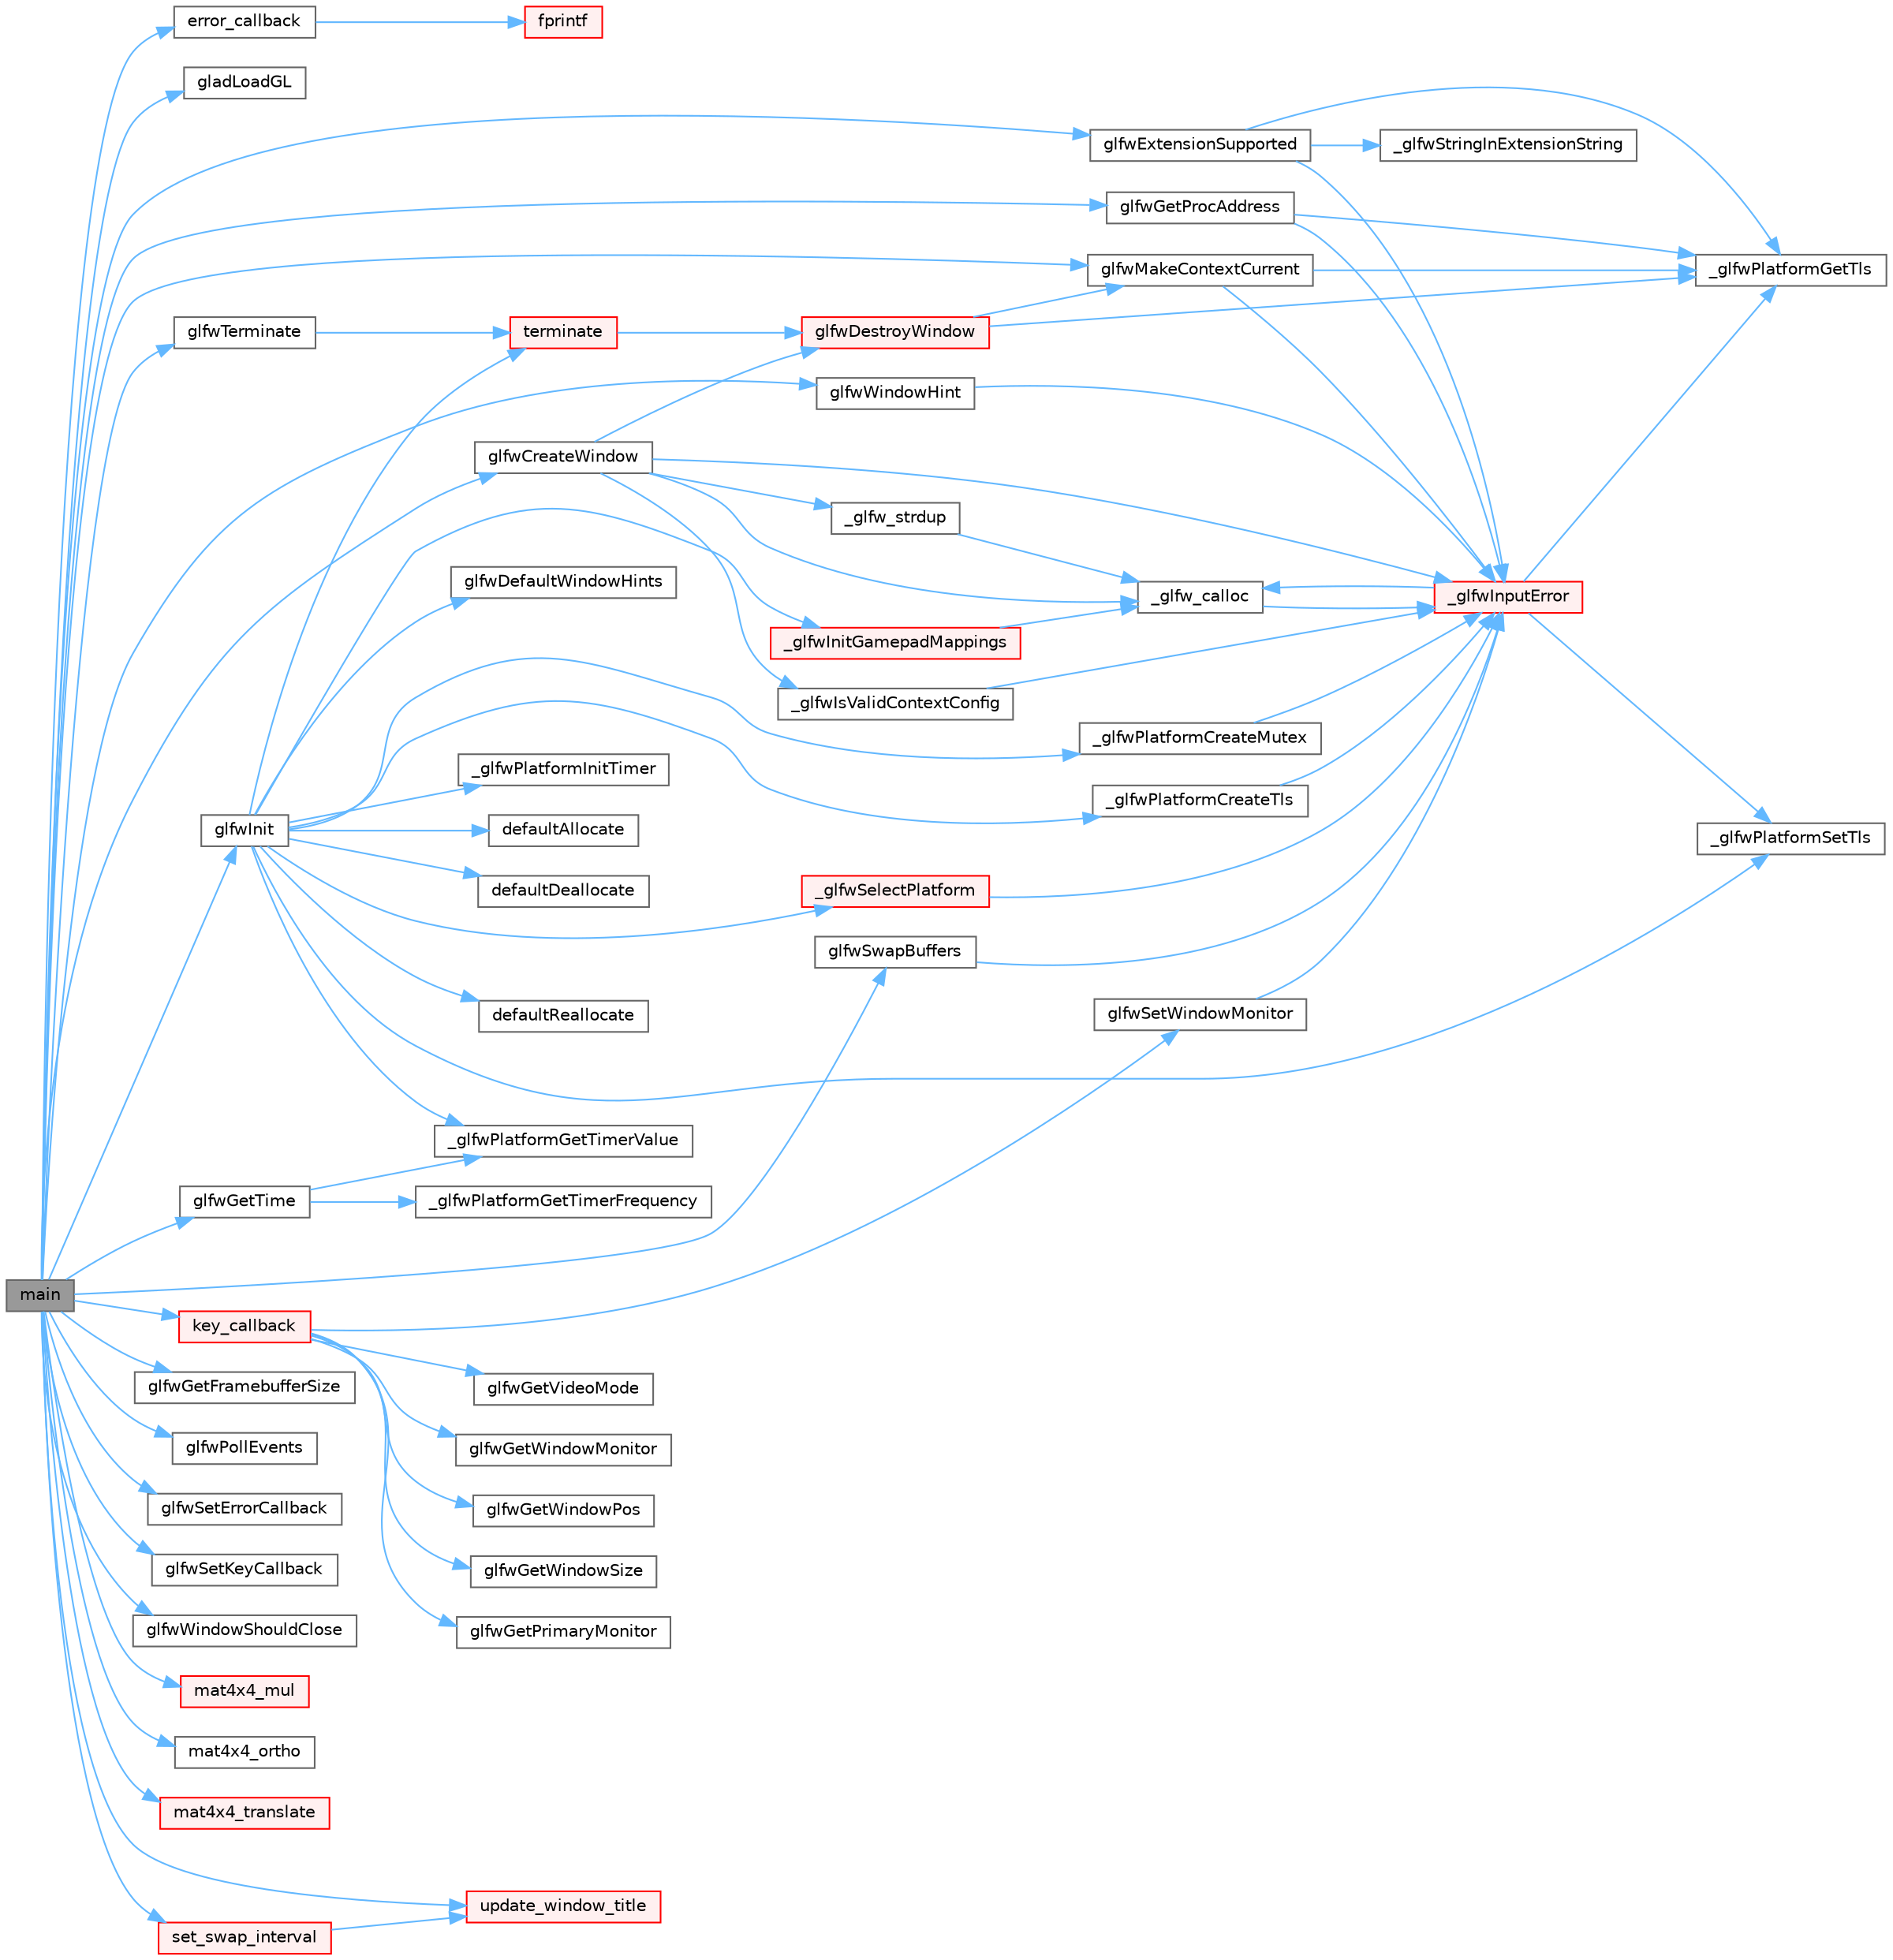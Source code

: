 digraph "main"
{
 // LATEX_PDF_SIZE
  bgcolor="transparent";
  edge [fontname=Helvetica,fontsize=10,labelfontname=Helvetica,labelfontsize=10];
  node [fontname=Helvetica,fontsize=10,shape=box,height=0.2,width=0.4];
  rankdir="LR";
  Node1 [id="Node000001",label="main",height=0.2,width=0.4,color="gray40", fillcolor="grey60", style="filled", fontcolor="black",tooltip=" "];
  Node1 -> Node2 [id="edge1_Node000001_Node000002",color="steelblue1",style="solid",tooltip=" "];
  Node2 [id="Node000002",label="error_callback",height=0.2,width=0.4,color="grey40", fillcolor="white", style="filled",URL="$heightmap_8c.html#a6e6d1771a9242858811be0a3569838fa",tooltip=" "];
  Node2 -> Node3 [id="edge2_Node000002_Node000003",color="steelblue1",style="solid",tooltip=" "];
  Node3 [id="Node000003",label="fprintf",height=0.2,width=0.4,color="red", fillcolor="#FFF0F0", style="filled",URL="$printf_8h.html#a9f315126362cae9675de1642105e631e",tooltip=" "];
  Node1 -> Node36 [id="edge3_Node000001_Node000036",color="steelblue1",style="solid",tooltip=" "];
  Node36 [id="Node000036",label="gladLoadGL",height=0.2,width=0.4,color="grey40", fillcolor="white", style="filled",URL="$gl_8h.html#a7994567e82772589f6e507f74300bac0",tooltip=" "];
  Node1 -> Node37 [id="edge4_Node000001_Node000037",color="steelblue1",style="solid",tooltip=" "];
  Node37 [id="Node000037",label="glfwCreateWindow",height=0.2,width=0.4,color="grey40", fillcolor="white", style="filled",URL="$group__window.html#gaaccd00fafe81e2db94e8cdf55721e055",tooltip="Creates a window and its associated context."];
  Node37 -> Node38 [id="edge5_Node000037_Node000038",color="steelblue1",style="solid",tooltip=" "];
  Node38 [id="Node000038",label="_glfw_calloc",height=0.2,width=0.4,color="grey40", fillcolor="white", style="filled",URL="$glfw_2src_2init_8c.html#a88a6e01ef5c1245a6d2a5e62b02e5678",tooltip=" "];
  Node38 -> Node39 [id="edge6_Node000038_Node000039",color="steelblue1",style="solid",tooltip=" "];
  Node39 [id="Node000039",label="_glfwInputError",height=0.2,width=0.4,color="red", fillcolor="#FFF0F0", style="filled",URL="$glfw_2src_2init_8c.html#a3287b282ec57a4a89127ae51f49f10f5",tooltip=" "];
  Node39 -> Node38 [id="edge7_Node000039_Node000038",color="steelblue1",style="solid",tooltip=" "];
  Node39 -> Node40 [id="edge8_Node000039_Node000040",color="steelblue1",style="solid",tooltip=" "];
  Node40 [id="Node000040",label="_glfwPlatformGetTls",height=0.2,width=0.4,color="grey40", fillcolor="white", style="filled",URL="$posix__thread_8c.html#a7d2f6e8ecd2e06f2e86d9446d642bd00",tooltip=" "];
  Node39 -> Node42 [id="edge9_Node000039_Node000042",color="steelblue1",style="solid",tooltip=" "];
  Node42 [id="Node000042",label="_glfwPlatformSetTls",height=0.2,width=0.4,color="grey40", fillcolor="white", style="filled",URL="$posix__thread_8c.html#a302f48b6d4dba6b3579449d8a43cfae7",tooltip=" "];
  Node37 -> Node44 [id="edge10_Node000037_Node000044",color="steelblue1",style="solid",tooltip=" "];
  Node44 [id="Node000044",label="_glfw_strdup",height=0.2,width=0.4,color="grey40", fillcolor="white", style="filled",URL="$glfw_2src_2init_8c.html#af725e1f466a710a1fc590ff3726f1151",tooltip=" "];
  Node44 -> Node38 [id="edge11_Node000044_Node000038",color="steelblue1",style="solid",tooltip=" "];
  Node37 -> Node39 [id="edge12_Node000037_Node000039",color="steelblue1",style="solid",tooltip=" "];
  Node37 -> Node45 [id="edge13_Node000037_Node000045",color="steelblue1",style="solid",tooltip=" "];
  Node45 [id="Node000045",label="_glfwIsValidContextConfig",height=0.2,width=0.4,color="grey40", fillcolor="white", style="filled",URL="$context_8c.html#a659c5d5b0cd359304004700d16a76954",tooltip=" "];
  Node45 -> Node39 [id="edge14_Node000045_Node000039",color="steelblue1",style="solid",tooltip=" "];
  Node37 -> Node46 [id="edge15_Node000037_Node000046",color="steelblue1",style="solid",tooltip=" "];
  Node46 [id="Node000046",label="glfwDestroyWindow",height=0.2,width=0.4,color="red", fillcolor="#FFF0F0", style="filled",URL="$group__window.html#ga806747476b7247d292be3711c323ea10",tooltip="Destroys the specified window and its context."];
  Node46 -> Node40 [id="edge16_Node000046_Node000040",color="steelblue1",style="solid",tooltip=" "];
  Node46 -> Node48 [id="edge17_Node000046_Node000048",color="steelblue1",style="solid",tooltip=" "];
  Node48 [id="Node000048",label="glfwMakeContextCurrent",height=0.2,width=0.4,color="grey40", fillcolor="white", style="filled",URL="$group__context.html#gafd76c93e15ec8b0b90506a9936a46185",tooltip="Makes the context of the specified window current for the calling thread."];
  Node48 -> Node39 [id="edge18_Node000048_Node000039",color="steelblue1",style="solid",tooltip=" "];
  Node48 -> Node40 [id="edge19_Node000048_Node000040",color="steelblue1",style="solid",tooltip=" "];
  Node1 -> Node49 [id="edge20_Node000001_Node000049",color="steelblue1",style="solid",tooltip=" "];
  Node49 [id="Node000049",label="glfwExtensionSupported",height=0.2,width=0.4,color="grey40", fillcolor="white", style="filled",URL="$group__context.html#ga9a28c712d35f9e43534e1d03b051c04c",tooltip="Returns whether the specified extension is available."];
  Node49 -> Node39 [id="edge21_Node000049_Node000039",color="steelblue1",style="solid",tooltip=" "];
  Node49 -> Node40 [id="edge22_Node000049_Node000040",color="steelblue1",style="solid",tooltip=" "];
  Node49 -> Node50 [id="edge23_Node000049_Node000050",color="steelblue1",style="solid",tooltip=" "];
  Node50 [id="Node000050",label="_glfwStringInExtensionString",height=0.2,width=0.4,color="grey40", fillcolor="white", style="filled",URL="$context_8c.html#a6fb78d968ce928112060770a16dca695",tooltip=" "];
  Node1 -> Node51 [id="edge24_Node000001_Node000051",color="steelblue1",style="solid",tooltip=" "];
  Node51 [id="Node000051",label="glfwGetFramebufferSize",height=0.2,width=0.4,color="grey40", fillcolor="white", style="filled",URL="$group__window.html#gaf7d17f3534b4b6dc9a6f905e3a240b7e",tooltip="Retrieves the size of the framebuffer of the specified window."];
  Node1 -> Node52 [id="edge25_Node000001_Node000052",color="steelblue1",style="solid",tooltip=" "];
  Node52 [id="Node000052",label="glfwGetProcAddress",height=0.2,width=0.4,color="grey40", fillcolor="white", style="filled",URL="$group__context.html#ga0e8af175218929615c16e74938c10f2a",tooltip="Returns the address of the specified function for the current context."];
  Node52 -> Node39 [id="edge26_Node000052_Node000039",color="steelblue1",style="solid",tooltip=" "];
  Node52 -> Node40 [id="edge27_Node000052_Node000040",color="steelblue1",style="solid",tooltip=" "];
  Node1 -> Node53 [id="edge28_Node000001_Node000053",color="steelblue1",style="solid",tooltip=" "];
  Node53 [id="Node000053",label="glfwGetTime",height=0.2,width=0.4,color="grey40", fillcolor="white", style="filled",URL="$group__input.html#ga03d4a1039b8662c71eeb40beea8cb622",tooltip="Returns the GLFW time."];
  Node53 -> Node54 [id="edge29_Node000053_Node000054",color="steelblue1",style="solid",tooltip=" "];
  Node54 [id="Node000054",label="_glfwPlatformGetTimerFrequency",height=0.2,width=0.4,color="grey40", fillcolor="white", style="filled",URL="$posix__time_8c.html#ab3fe69b1eec5554114fe774623a15137",tooltip=" "];
  Node53 -> Node55 [id="edge30_Node000053_Node000055",color="steelblue1",style="solid",tooltip=" "];
  Node55 [id="Node000055",label="_glfwPlatformGetTimerValue",height=0.2,width=0.4,color="grey40", fillcolor="white", style="filled",URL="$posix__time_8c.html#a5ee7e09b380d3afdd3c2738b726a2a6e",tooltip=" "];
  Node1 -> Node56 [id="edge31_Node000001_Node000056",color="steelblue1",style="solid",tooltip=" "];
  Node56 [id="Node000056",label="glfwInit",height=0.2,width=0.4,color="grey40", fillcolor="white", style="filled",URL="$group__init.html#gab41771f0215a2e0afb4cf1cf98082d40",tooltip="Initializes the GLFW library."];
  Node56 -> Node57 [id="edge32_Node000056_Node000057",color="steelblue1",style="solid",tooltip=" "];
  Node57 [id="Node000057",label="_glfwInitGamepadMappings",height=0.2,width=0.4,color="red", fillcolor="#FFF0F0", style="filled",URL="$input_8c.html#a1dab257a37caa6b39cfe9924c2487db6",tooltip=" "];
  Node57 -> Node38 [id="edge33_Node000057_Node000038",color="steelblue1",style="solid",tooltip=" "];
  Node56 -> Node59 [id="edge34_Node000056_Node000059",color="steelblue1",style="solid",tooltip=" "];
  Node59 [id="Node000059",label="_glfwPlatformCreateMutex",height=0.2,width=0.4,color="grey40", fillcolor="white", style="filled",URL="$posix__thread_8c.html#a6c5f30449fe62f561c9b01f839ec0438",tooltip=" "];
  Node59 -> Node39 [id="edge35_Node000059_Node000039",color="steelblue1",style="solid",tooltip=" "];
  Node56 -> Node60 [id="edge36_Node000056_Node000060",color="steelblue1",style="solid",tooltip=" "];
  Node60 [id="Node000060",label="_glfwPlatformCreateTls",height=0.2,width=0.4,color="grey40", fillcolor="white", style="filled",URL="$posix__thread_8c.html#afad94d57290ac85fbece14f93c41754f",tooltip=" "];
  Node60 -> Node39 [id="edge37_Node000060_Node000039",color="steelblue1",style="solid",tooltip=" "];
  Node56 -> Node55 [id="edge38_Node000056_Node000055",color="steelblue1",style="solid",tooltip=" "];
  Node56 -> Node61 [id="edge39_Node000056_Node000061",color="steelblue1",style="solid",tooltip=" "];
  Node61 [id="Node000061",label="_glfwPlatformInitTimer",height=0.2,width=0.4,color="grey40", fillcolor="white", style="filled",URL="$posix__time_8c.html#a6029c1379e357d7b4e8836e1c1ad2fa2",tooltip=" "];
  Node56 -> Node42 [id="edge40_Node000056_Node000042",color="steelblue1",style="solid",tooltip=" "];
  Node56 -> Node62 [id="edge41_Node000056_Node000062",color="steelblue1",style="solid",tooltip=" "];
  Node62 [id="Node000062",label="_glfwSelectPlatform",height=0.2,width=0.4,color="red", fillcolor="#FFF0F0", style="filled",URL="$platform_8c.html#ac0e7d5f9c3735b1959f87e959b90ce53",tooltip=" "];
  Node62 -> Node39 [id="edge42_Node000062_Node000039",color="steelblue1",style="solid",tooltip=" "];
  Node56 -> Node192 [id="edge43_Node000056_Node000192",color="steelblue1",style="solid",tooltip=" "];
  Node192 [id="Node000192",label="defaultAllocate",height=0.2,width=0.4,color="grey40", fillcolor="white", style="filled",URL="$glfw_2src_2init_8c.html#a84bc7140bca4ebe2e32016f87e1a3e19",tooltip=" "];
  Node56 -> Node193 [id="edge44_Node000056_Node000193",color="steelblue1",style="solid",tooltip=" "];
  Node193 [id="Node000193",label="defaultDeallocate",height=0.2,width=0.4,color="grey40", fillcolor="white", style="filled",URL="$glfw_2src_2init_8c.html#a81fde93f12ddf3ac12ffec825358ef9b",tooltip=" "];
  Node56 -> Node194 [id="edge45_Node000056_Node000194",color="steelblue1",style="solid",tooltip=" "];
  Node194 [id="Node000194",label="defaultReallocate",height=0.2,width=0.4,color="grey40", fillcolor="white", style="filled",URL="$glfw_2src_2init_8c.html#ad57bef403de5abe0338b4c1b8a7650fb",tooltip=" "];
  Node56 -> Node195 [id="edge46_Node000056_Node000195",color="steelblue1",style="solid",tooltip=" "];
  Node195 [id="Node000195",label="glfwDefaultWindowHints",height=0.2,width=0.4,color="grey40", fillcolor="white", style="filled",URL="$group__window.html#ga8050ddceed9dc6bd9d3aa35666195cd4",tooltip="Resets all window hints to their default values."];
  Node56 -> Node196 [id="edge47_Node000056_Node000196",color="steelblue1",style="solid",tooltip=" "];
  Node196 [id="Node000196",label="terminate",height=0.2,width=0.4,color="red", fillcolor="#FFF0F0", style="filled",URL="$glfw_2src_2init_8c.html#ae5a773506a43a9bc54bce503f234c209",tooltip=" "];
  Node196 -> Node46 [id="edge48_Node000196_Node000046",color="steelblue1",style="solid",tooltip=" "];
  Node1 -> Node48 [id="edge49_Node000001_Node000048",color="steelblue1",style="solid",tooltip=" "];
  Node1 -> Node202 [id="edge50_Node000001_Node000202",color="steelblue1",style="solid",tooltip=" "];
  Node202 [id="Node000202",label="glfwPollEvents",height=0.2,width=0.4,color="grey40", fillcolor="white", style="filled",URL="$group__window.html#ga872d16e4c77f58c0436f356255920cfc",tooltip="Processes all pending events."];
  Node1 -> Node203 [id="edge51_Node000001_Node000203",color="steelblue1",style="solid",tooltip=" "];
  Node203 [id="Node000203",label="glfwSetErrorCallback",height=0.2,width=0.4,color="grey40", fillcolor="white", style="filled",URL="$group__init.html#ga746e2757d069eaea423349aca6ae097a",tooltip="Sets the error callback."];
  Node1 -> Node204 [id="edge52_Node000001_Node000204",color="steelblue1",style="solid",tooltip=" "];
  Node204 [id="Node000204",label="glfwSetKeyCallback",height=0.2,width=0.4,color="grey40", fillcolor="white", style="filled",URL="$group__input.html#gaa4cbcb81b939b8800e44cea971ddae47",tooltip="Sets the key callback."];
  Node1 -> Node205 [id="edge53_Node000001_Node000205",color="steelblue1",style="solid",tooltip=" "];
  Node205 [id="Node000205",label="glfwSwapBuffers",height=0.2,width=0.4,color="grey40", fillcolor="white", style="filled",URL="$group__window.html#gafb827800eedbfcbc97b1e5408df668d7",tooltip="Swaps the front and back buffers of the specified window."];
  Node205 -> Node39 [id="edge54_Node000205_Node000039",color="steelblue1",style="solid",tooltip=" "];
  Node1 -> Node206 [id="edge55_Node000001_Node000206",color="steelblue1",style="solid",tooltip=" "];
  Node206 [id="Node000206",label="glfwTerminate",height=0.2,width=0.4,color="grey40", fillcolor="white", style="filled",URL="$group__init.html#gafd90e6fd4819ea9e22e5e739519a6504",tooltip="Terminates the GLFW library."];
  Node206 -> Node196 [id="edge56_Node000206_Node000196",color="steelblue1",style="solid",tooltip=" "];
  Node1 -> Node207 [id="edge57_Node000001_Node000207",color="steelblue1",style="solid",tooltip=" "];
  Node207 [id="Node000207",label="glfwWindowHint",height=0.2,width=0.4,color="grey40", fillcolor="white", style="filled",URL="$group__window.html#ga69c40728499720bef8a49aa925ea0efa",tooltip="Sets the specified window hint to the desired value."];
  Node207 -> Node39 [id="edge58_Node000207_Node000039",color="steelblue1",style="solid",tooltip=" "];
  Node1 -> Node208 [id="edge59_Node000001_Node000208",color="steelblue1",style="solid",tooltip=" "];
  Node208 [id="Node000208",label="glfwWindowShouldClose",height=0.2,width=0.4,color="grey40", fillcolor="white", style="filled",URL="$group__window.html#gaa6162f67dfa38b8beda2fea623649332",tooltip="Checks the close flag of the specified window."];
  Node1 -> Node209 [id="edge60_Node000001_Node000209",color="steelblue1",style="solid",tooltip=" "];
  Node209 [id="Node000209",label="key_callback",height=0.2,width=0.4,color="red", fillcolor="#FFF0F0", style="filled",URL="$boing_8c.html#a286930f4e8ede059b83ff6eafa2ff718",tooltip=" "];
  Node209 -> Node210 [id="edge61_Node000209_Node000210",color="steelblue1",style="solid",tooltip=" "];
  Node210 [id="Node000210",label="glfwGetPrimaryMonitor",height=0.2,width=0.4,color="grey40", fillcolor="white", style="filled",URL="$group__monitor.html#ga34befff4f9f0fae09dd8de6fb0eb4f3e",tooltip="Returns the primary monitor."];
  Node209 -> Node211 [id="edge62_Node000209_Node000211",color="steelblue1",style="solid",tooltip=" "];
  Node211 [id="Node000211",label="glfwGetVideoMode",height=0.2,width=0.4,color="grey40", fillcolor="white", style="filled",URL="$group__monitor.html#ga21f7f60de4f4d0fa360c7ad159b75c9e",tooltip="Returns the current mode of the specified monitor."];
  Node209 -> Node212 [id="edge63_Node000209_Node000212",color="steelblue1",style="solid",tooltip=" "];
  Node212 [id="Node000212",label="glfwGetWindowMonitor",height=0.2,width=0.4,color="grey40", fillcolor="white", style="filled",URL="$group__window.html#gad441645a53bc9274a0ee163d40f0c637",tooltip="Returns the monitor that the window uses for full screen mode."];
  Node209 -> Node213 [id="edge64_Node000209_Node000213",color="steelblue1",style="solid",tooltip=" "];
  Node213 [id="Node000213",label="glfwGetWindowPos",height=0.2,width=0.4,color="grey40", fillcolor="white", style="filled",URL="$group__window.html#ga0076a8591ef7494d359730cf2250b45b",tooltip="Retrieves the position of the content area of the specified window."];
  Node209 -> Node214 [id="edge65_Node000209_Node000214",color="steelblue1",style="solid",tooltip=" "];
  Node214 [id="Node000214",label="glfwGetWindowSize",height=0.2,width=0.4,color="grey40", fillcolor="white", style="filled",URL="$group__window.html#ga7feb769ebb3f3d21579b5a3fb07be76e",tooltip="Retrieves the size of the content area of the specified window."];
  Node209 -> Node215 [id="edge66_Node000209_Node000215",color="steelblue1",style="solid",tooltip=" "];
  Node215 [id="Node000215",label="glfwSetWindowMonitor",height=0.2,width=0.4,color="grey40", fillcolor="white", style="filled",URL="$group__window.html#ga12fabf78575e59c00f822f323ae0b6ae",tooltip="Sets the mode, monitor, video mode and placement of a window."];
  Node215 -> Node39 [id="edge67_Node000215_Node000039",color="steelblue1",style="solid",tooltip=" "];
  Node1 -> Node216 [id="edge68_Node000001_Node000216",color="steelblue1",style="solid",tooltip=" "];
  Node216 [id="Node000216",label="mat4x4_mul",height=0.2,width=0.4,color="red", fillcolor="#FFF0F0", style="filled",URL="$linmath_8h.html#a62186c7d2461116c23967d35cf437e00",tooltip=" "];
  Node1 -> Node218 [id="edge69_Node000001_Node000218",color="steelblue1",style="solid",tooltip=" "];
  Node218 [id="Node000218",label="mat4x4_ortho",height=0.2,width=0.4,color="grey40", fillcolor="white", style="filled",URL="$linmath_8h.html#a9d5fe21cb49e77776d3100a0d2e0ce31",tooltip=" "];
  Node1 -> Node219 [id="edge70_Node000001_Node000219",color="steelblue1",style="solid",tooltip=" "];
  Node219 [id="Node000219",label="mat4x4_translate",height=0.2,width=0.4,color="red", fillcolor="#FFF0F0", style="filled",URL="$linmath_8h.html#ab15e9b6c0e6e2a093794634985f11d23",tooltip=" "];
  Node1 -> Node221 [id="edge71_Node000001_Node000221",color="steelblue1",style="solid",tooltip=" "];
  Node221 [id="Node000221",label="set_swap_interval",height=0.2,width=0.4,color="red", fillcolor="#FFF0F0", style="filled",URL="$tearing_8c.html#abfbbd4655471af2048871778787bca28",tooltip=" "];
  Node221 -> Node223 [id="edge72_Node000221_Node000223",color="steelblue1",style="solid",tooltip=" "];
  Node223 [id="Node000223",label="update_window_title",height=0.2,width=0.4,color="red", fillcolor="#FFF0F0", style="filled",URL="$tearing_8c.html#a0704cd93b69b6e7f64c7fadbf9149c73",tooltip=" "];
  Node1 -> Node223 [id="edge73_Node000001_Node000223",color="steelblue1",style="solid",tooltip=" "];
}
